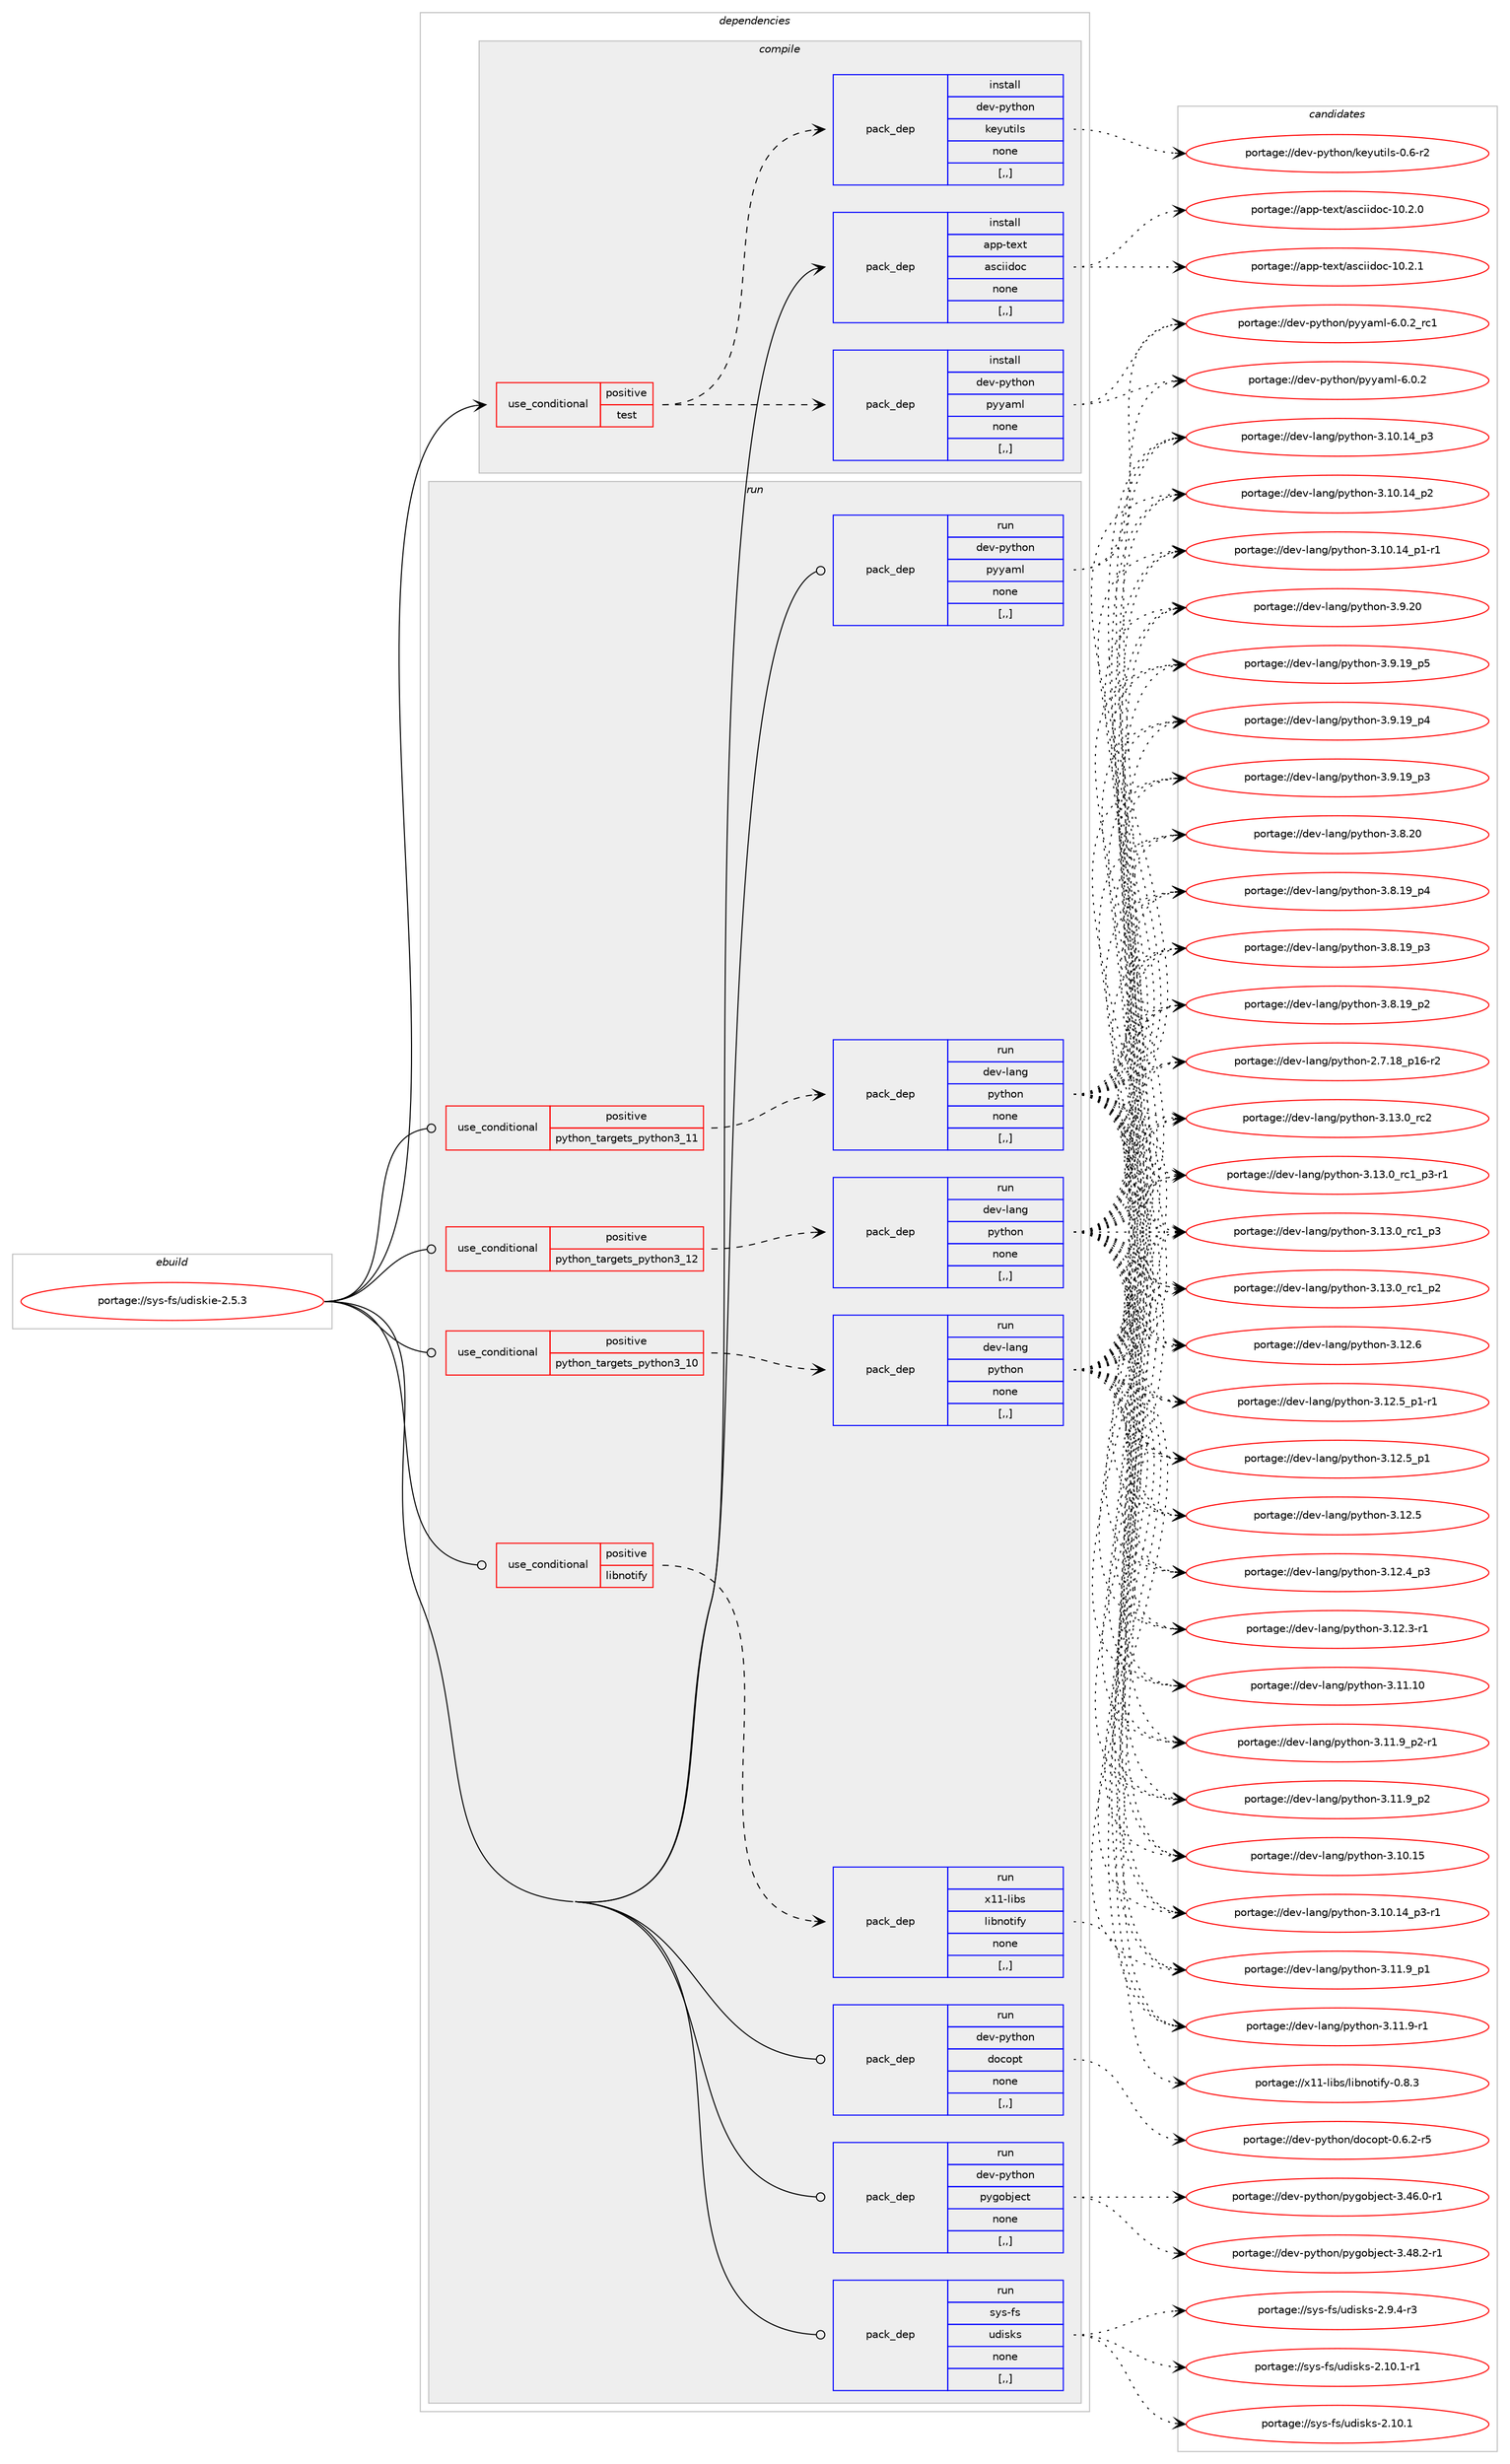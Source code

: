 digraph prolog {

# *************
# Graph options
# *************

newrank=true;
concentrate=true;
compound=true;
graph [rankdir=LR,fontname=Helvetica,fontsize=10,ranksep=1.5];#, ranksep=2.5, nodesep=0.2];
edge  [arrowhead=vee];
node  [fontname=Helvetica,fontsize=10];

# **********
# The ebuild
# **********

subgraph cluster_leftcol {
color=gray;
label=<<i>ebuild</i>>;
id [label="portage://sys-fs/udiskie-2.5.3", color=red, width=4, href="../sys-fs/udiskie-2.5.3.svg"];
}

# ****************
# The dependencies
# ****************

subgraph cluster_midcol {
color=gray;
label=<<i>dependencies</i>>;
subgraph cluster_compile {
fillcolor="#eeeeee";
style=filled;
label=<<i>compile</i>>;
subgraph cond250750 {
dependency948510 [label=<<TABLE BORDER="0" CELLBORDER="1" CELLSPACING="0" CELLPADDING="4"><TR><TD ROWSPAN="3" CELLPADDING="10">use_conditional</TD></TR><TR><TD>positive</TD></TR><TR><TD>test</TD></TR></TABLE>>, shape=none, color=red];
subgraph pack691049 {
dependency948511 [label=<<TABLE BORDER="0" CELLBORDER="1" CELLSPACING="0" CELLPADDING="4" WIDTH="220"><TR><TD ROWSPAN="6" CELLPADDING="30">pack_dep</TD></TR><TR><TD WIDTH="110">install</TD></TR><TR><TD>dev-python</TD></TR><TR><TD>keyutils</TD></TR><TR><TD>none</TD></TR><TR><TD>[,,]</TD></TR></TABLE>>, shape=none, color=blue];
}
dependency948510:e -> dependency948511:w [weight=20,style="dashed",arrowhead="vee"];
subgraph pack691050 {
dependency948512 [label=<<TABLE BORDER="0" CELLBORDER="1" CELLSPACING="0" CELLPADDING="4" WIDTH="220"><TR><TD ROWSPAN="6" CELLPADDING="30">pack_dep</TD></TR><TR><TD WIDTH="110">install</TD></TR><TR><TD>dev-python</TD></TR><TR><TD>pyyaml</TD></TR><TR><TD>none</TD></TR><TR><TD>[,,]</TD></TR></TABLE>>, shape=none, color=blue];
}
dependency948510:e -> dependency948512:w [weight=20,style="dashed",arrowhead="vee"];
}
id:e -> dependency948510:w [weight=20,style="solid",arrowhead="vee"];
subgraph pack691051 {
dependency948513 [label=<<TABLE BORDER="0" CELLBORDER="1" CELLSPACING="0" CELLPADDING="4" WIDTH="220"><TR><TD ROWSPAN="6" CELLPADDING="30">pack_dep</TD></TR><TR><TD WIDTH="110">install</TD></TR><TR><TD>app-text</TD></TR><TR><TD>asciidoc</TD></TR><TR><TD>none</TD></TR><TR><TD>[,,]</TD></TR></TABLE>>, shape=none, color=blue];
}
id:e -> dependency948513:w [weight=20,style="solid",arrowhead="vee"];
}
subgraph cluster_compileandrun {
fillcolor="#eeeeee";
style=filled;
label=<<i>compile and run</i>>;
}
subgraph cluster_run {
fillcolor="#eeeeee";
style=filled;
label=<<i>run</i>>;
subgraph cond250751 {
dependency948514 [label=<<TABLE BORDER="0" CELLBORDER="1" CELLSPACING="0" CELLPADDING="4"><TR><TD ROWSPAN="3" CELLPADDING="10">use_conditional</TD></TR><TR><TD>positive</TD></TR><TR><TD>libnotify</TD></TR></TABLE>>, shape=none, color=red];
subgraph pack691052 {
dependency948515 [label=<<TABLE BORDER="0" CELLBORDER="1" CELLSPACING="0" CELLPADDING="4" WIDTH="220"><TR><TD ROWSPAN="6" CELLPADDING="30">pack_dep</TD></TR><TR><TD WIDTH="110">run</TD></TR><TR><TD>x11-libs</TD></TR><TR><TD>libnotify</TD></TR><TR><TD>none</TD></TR><TR><TD>[,,]</TD></TR></TABLE>>, shape=none, color=blue];
}
dependency948514:e -> dependency948515:w [weight=20,style="dashed",arrowhead="vee"];
}
id:e -> dependency948514:w [weight=20,style="solid",arrowhead="odot"];
subgraph cond250752 {
dependency948516 [label=<<TABLE BORDER="0" CELLBORDER="1" CELLSPACING="0" CELLPADDING="4"><TR><TD ROWSPAN="3" CELLPADDING="10">use_conditional</TD></TR><TR><TD>positive</TD></TR><TR><TD>python_targets_python3_10</TD></TR></TABLE>>, shape=none, color=red];
subgraph pack691053 {
dependency948517 [label=<<TABLE BORDER="0" CELLBORDER="1" CELLSPACING="0" CELLPADDING="4" WIDTH="220"><TR><TD ROWSPAN="6" CELLPADDING="30">pack_dep</TD></TR><TR><TD WIDTH="110">run</TD></TR><TR><TD>dev-lang</TD></TR><TR><TD>python</TD></TR><TR><TD>none</TD></TR><TR><TD>[,,]</TD></TR></TABLE>>, shape=none, color=blue];
}
dependency948516:e -> dependency948517:w [weight=20,style="dashed",arrowhead="vee"];
}
id:e -> dependency948516:w [weight=20,style="solid",arrowhead="odot"];
subgraph cond250753 {
dependency948518 [label=<<TABLE BORDER="0" CELLBORDER="1" CELLSPACING="0" CELLPADDING="4"><TR><TD ROWSPAN="3" CELLPADDING="10">use_conditional</TD></TR><TR><TD>positive</TD></TR><TR><TD>python_targets_python3_11</TD></TR></TABLE>>, shape=none, color=red];
subgraph pack691054 {
dependency948519 [label=<<TABLE BORDER="0" CELLBORDER="1" CELLSPACING="0" CELLPADDING="4" WIDTH="220"><TR><TD ROWSPAN="6" CELLPADDING="30">pack_dep</TD></TR><TR><TD WIDTH="110">run</TD></TR><TR><TD>dev-lang</TD></TR><TR><TD>python</TD></TR><TR><TD>none</TD></TR><TR><TD>[,,]</TD></TR></TABLE>>, shape=none, color=blue];
}
dependency948518:e -> dependency948519:w [weight=20,style="dashed",arrowhead="vee"];
}
id:e -> dependency948518:w [weight=20,style="solid",arrowhead="odot"];
subgraph cond250754 {
dependency948520 [label=<<TABLE BORDER="0" CELLBORDER="1" CELLSPACING="0" CELLPADDING="4"><TR><TD ROWSPAN="3" CELLPADDING="10">use_conditional</TD></TR><TR><TD>positive</TD></TR><TR><TD>python_targets_python3_12</TD></TR></TABLE>>, shape=none, color=red];
subgraph pack691055 {
dependency948521 [label=<<TABLE BORDER="0" CELLBORDER="1" CELLSPACING="0" CELLPADDING="4" WIDTH="220"><TR><TD ROWSPAN="6" CELLPADDING="30">pack_dep</TD></TR><TR><TD WIDTH="110">run</TD></TR><TR><TD>dev-lang</TD></TR><TR><TD>python</TD></TR><TR><TD>none</TD></TR><TR><TD>[,,]</TD></TR></TABLE>>, shape=none, color=blue];
}
dependency948520:e -> dependency948521:w [weight=20,style="dashed",arrowhead="vee"];
}
id:e -> dependency948520:w [weight=20,style="solid",arrowhead="odot"];
subgraph pack691056 {
dependency948522 [label=<<TABLE BORDER="0" CELLBORDER="1" CELLSPACING="0" CELLPADDING="4" WIDTH="220"><TR><TD ROWSPAN="6" CELLPADDING="30">pack_dep</TD></TR><TR><TD WIDTH="110">run</TD></TR><TR><TD>dev-python</TD></TR><TR><TD>docopt</TD></TR><TR><TD>none</TD></TR><TR><TD>[,,]</TD></TR></TABLE>>, shape=none, color=blue];
}
id:e -> dependency948522:w [weight=20,style="solid",arrowhead="odot"];
subgraph pack691057 {
dependency948523 [label=<<TABLE BORDER="0" CELLBORDER="1" CELLSPACING="0" CELLPADDING="4" WIDTH="220"><TR><TD ROWSPAN="6" CELLPADDING="30">pack_dep</TD></TR><TR><TD WIDTH="110">run</TD></TR><TR><TD>dev-python</TD></TR><TR><TD>pygobject</TD></TR><TR><TD>none</TD></TR><TR><TD>[,,]</TD></TR></TABLE>>, shape=none, color=blue];
}
id:e -> dependency948523:w [weight=20,style="solid",arrowhead="odot"];
subgraph pack691058 {
dependency948524 [label=<<TABLE BORDER="0" CELLBORDER="1" CELLSPACING="0" CELLPADDING="4" WIDTH="220"><TR><TD ROWSPAN="6" CELLPADDING="30">pack_dep</TD></TR><TR><TD WIDTH="110">run</TD></TR><TR><TD>dev-python</TD></TR><TR><TD>pyyaml</TD></TR><TR><TD>none</TD></TR><TR><TD>[,,]</TD></TR></TABLE>>, shape=none, color=blue];
}
id:e -> dependency948524:w [weight=20,style="solid",arrowhead="odot"];
subgraph pack691059 {
dependency948525 [label=<<TABLE BORDER="0" CELLBORDER="1" CELLSPACING="0" CELLPADDING="4" WIDTH="220"><TR><TD ROWSPAN="6" CELLPADDING="30">pack_dep</TD></TR><TR><TD WIDTH="110">run</TD></TR><TR><TD>sys-fs</TD></TR><TR><TD>udisks</TD></TR><TR><TD>none</TD></TR><TR><TD>[,,]</TD></TR></TABLE>>, shape=none, color=blue];
}
id:e -> dependency948525:w [weight=20,style="solid",arrowhead="odot"];
}
}

# **************
# The candidates
# **************

subgraph cluster_choices {
rank=same;
color=gray;
label=<<i>candidates</i>>;

subgraph choice691049 {
color=black;
nodesep=1;
choice1001011184511212111610411111047107101121117116105108115454846544511450 [label="portage://dev-python/keyutils-0.6-r2", color=red, width=4,href="../dev-python/keyutils-0.6-r2.svg"];
dependency948511:e -> choice1001011184511212111610411111047107101121117116105108115454846544511450:w [style=dotted,weight="100"];
}
subgraph choice691050 {
color=black;
nodesep=1;
choice100101118451121211161041111104711212112197109108455446484650951149949 [label="portage://dev-python/pyyaml-6.0.2_rc1", color=red, width=4,href="../dev-python/pyyaml-6.0.2_rc1.svg"];
choice100101118451121211161041111104711212112197109108455446484650 [label="portage://dev-python/pyyaml-6.0.2", color=red, width=4,href="../dev-python/pyyaml-6.0.2.svg"];
dependency948512:e -> choice100101118451121211161041111104711212112197109108455446484650951149949:w [style=dotted,weight="100"];
dependency948512:e -> choice100101118451121211161041111104711212112197109108455446484650:w [style=dotted,weight="100"];
}
subgraph choice691051 {
color=black;
nodesep=1;
choice97112112451161011201164797115991051051001119945494846504649 [label="portage://app-text/asciidoc-10.2.1", color=red, width=4,href="../app-text/asciidoc-10.2.1.svg"];
choice97112112451161011201164797115991051051001119945494846504648 [label="portage://app-text/asciidoc-10.2.0", color=red, width=4,href="../app-text/asciidoc-10.2.0.svg"];
dependency948513:e -> choice97112112451161011201164797115991051051001119945494846504649:w [style=dotted,weight="100"];
dependency948513:e -> choice97112112451161011201164797115991051051001119945494846504648:w [style=dotted,weight="100"];
}
subgraph choice691052 {
color=black;
nodesep=1;
choice120494945108105981154710810598110111116105102121454846564651 [label="portage://x11-libs/libnotify-0.8.3", color=red, width=4,href="../x11-libs/libnotify-0.8.3.svg"];
dependency948515:e -> choice120494945108105981154710810598110111116105102121454846564651:w [style=dotted,weight="100"];
}
subgraph choice691053 {
color=black;
nodesep=1;
choice10010111845108971101034711212111610411111045514649514648951149950 [label="portage://dev-lang/python-3.13.0_rc2", color=red, width=4,href="../dev-lang/python-3.13.0_rc2.svg"];
choice1001011184510897110103471121211161041111104551464951464895114994995112514511449 [label="portage://dev-lang/python-3.13.0_rc1_p3-r1", color=red, width=4,href="../dev-lang/python-3.13.0_rc1_p3-r1.svg"];
choice100101118451089711010347112121116104111110455146495146489511499499511251 [label="portage://dev-lang/python-3.13.0_rc1_p3", color=red, width=4,href="../dev-lang/python-3.13.0_rc1_p3.svg"];
choice100101118451089711010347112121116104111110455146495146489511499499511250 [label="portage://dev-lang/python-3.13.0_rc1_p2", color=red, width=4,href="../dev-lang/python-3.13.0_rc1_p2.svg"];
choice10010111845108971101034711212111610411111045514649504654 [label="portage://dev-lang/python-3.12.6", color=red, width=4,href="../dev-lang/python-3.12.6.svg"];
choice1001011184510897110103471121211161041111104551464950465395112494511449 [label="portage://dev-lang/python-3.12.5_p1-r1", color=red, width=4,href="../dev-lang/python-3.12.5_p1-r1.svg"];
choice100101118451089711010347112121116104111110455146495046539511249 [label="portage://dev-lang/python-3.12.5_p1", color=red, width=4,href="../dev-lang/python-3.12.5_p1.svg"];
choice10010111845108971101034711212111610411111045514649504653 [label="portage://dev-lang/python-3.12.5", color=red, width=4,href="../dev-lang/python-3.12.5.svg"];
choice100101118451089711010347112121116104111110455146495046529511251 [label="portage://dev-lang/python-3.12.4_p3", color=red, width=4,href="../dev-lang/python-3.12.4_p3.svg"];
choice100101118451089711010347112121116104111110455146495046514511449 [label="portage://dev-lang/python-3.12.3-r1", color=red, width=4,href="../dev-lang/python-3.12.3-r1.svg"];
choice1001011184510897110103471121211161041111104551464949464948 [label="portage://dev-lang/python-3.11.10", color=red, width=4,href="../dev-lang/python-3.11.10.svg"];
choice1001011184510897110103471121211161041111104551464949465795112504511449 [label="portage://dev-lang/python-3.11.9_p2-r1", color=red, width=4,href="../dev-lang/python-3.11.9_p2-r1.svg"];
choice100101118451089711010347112121116104111110455146494946579511250 [label="portage://dev-lang/python-3.11.9_p2", color=red, width=4,href="../dev-lang/python-3.11.9_p2.svg"];
choice100101118451089711010347112121116104111110455146494946579511249 [label="portage://dev-lang/python-3.11.9_p1", color=red, width=4,href="../dev-lang/python-3.11.9_p1.svg"];
choice100101118451089711010347112121116104111110455146494946574511449 [label="portage://dev-lang/python-3.11.9-r1", color=red, width=4,href="../dev-lang/python-3.11.9-r1.svg"];
choice1001011184510897110103471121211161041111104551464948464953 [label="portage://dev-lang/python-3.10.15", color=red, width=4,href="../dev-lang/python-3.10.15.svg"];
choice100101118451089711010347112121116104111110455146494846495295112514511449 [label="portage://dev-lang/python-3.10.14_p3-r1", color=red, width=4,href="../dev-lang/python-3.10.14_p3-r1.svg"];
choice10010111845108971101034711212111610411111045514649484649529511251 [label="portage://dev-lang/python-3.10.14_p3", color=red, width=4,href="../dev-lang/python-3.10.14_p3.svg"];
choice10010111845108971101034711212111610411111045514649484649529511250 [label="portage://dev-lang/python-3.10.14_p2", color=red, width=4,href="../dev-lang/python-3.10.14_p2.svg"];
choice100101118451089711010347112121116104111110455146494846495295112494511449 [label="portage://dev-lang/python-3.10.14_p1-r1", color=red, width=4,href="../dev-lang/python-3.10.14_p1-r1.svg"];
choice10010111845108971101034711212111610411111045514657465048 [label="portage://dev-lang/python-3.9.20", color=red, width=4,href="../dev-lang/python-3.9.20.svg"];
choice100101118451089711010347112121116104111110455146574649579511253 [label="portage://dev-lang/python-3.9.19_p5", color=red, width=4,href="../dev-lang/python-3.9.19_p5.svg"];
choice100101118451089711010347112121116104111110455146574649579511252 [label="portage://dev-lang/python-3.9.19_p4", color=red, width=4,href="../dev-lang/python-3.9.19_p4.svg"];
choice100101118451089711010347112121116104111110455146574649579511251 [label="portage://dev-lang/python-3.9.19_p3", color=red, width=4,href="../dev-lang/python-3.9.19_p3.svg"];
choice10010111845108971101034711212111610411111045514656465048 [label="portage://dev-lang/python-3.8.20", color=red, width=4,href="../dev-lang/python-3.8.20.svg"];
choice100101118451089711010347112121116104111110455146564649579511252 [label="portage://dev-lang/python-3.8.19_p4", color=red, width=4,href="../dev-lang/python-3.8.19_p4.svg"];
choice100101118451089711010347112121116104111110455146564649579511251 [label="portage://dev-lang/python-3.8.19_p3", color=red, width=4,href="../dev-lang/python-3.8.19_p3.svg"];
choice100101118451089711010347112121116104111110455146564649579511250 [label="portage://dev-lang/python-3.8.19_p2", color=red, width=4,href="../dev-lang/python-3.8.19_p2.svg"];
choice100101118451089711010347112121116104111110455046554649569511249544511450 [label="portage://dev-lang/python-2.7.18_p16-r2", color=red, width=4,href="../dev-lang/python-2.7.18_p16-r2.svg"];
dependency948517:e -> choice10010111845108971101034711212111610411111045514649514648951149950:w [style=dotted,weight="100"];
dependency948517:e -> choice1001011184510897110103471121211161041111104551464951464895114994995112514511449:w [style=dotted,weight="100"];
dependency948517:e -> choice100101118451089711010347112121116104111110455146495146489511499499511251:w [style=dotted,weight="100"];
dependency948517:e -> choice100101118451089711010347112121116104111110455146495146489511499499511250:w [style=dotted,weight="100"];
dependency948517:e -> choice10010111845108971101034711212111610411111045514649504654:w [style=dotted,weight="100"];
dependency948517:e -> choice1001011184510897110103471121211161041111104551464950465395112494511449:w [style=dotted,weight="100"];
dependency948517:e -> choice100101118451089711010347112121116104111110455146495046539511249:w [style=dotted,weight="100"];
dependency948517:e -> choice10010111845108971101034711212111610411111045514649504653:w [style=dotted,weight="100"];
dependency948517:e -> choice100101118451089711010347112121116104111110455146495046529511251:w [style=dotted,weight="100"];
dependency948517:e -> choice100101118451089711010347112121116104111110455146495046514511449:w [style=dotted,weight="100"];
dependency948517:e -> choice1001011184510897110103471121211161041111104551464949464948:w [style=dotted,weight="100"];
dependency948517:e -> choice1001011184510897110103471121211161041111104551464949465795112504511449:w [style=dotted,weight="100"];
dependency948517:e -> choice100101118451089711010347112121116104111110455146494946579511250:w [style=dotted,weight="100"];
dependency948517:e -> choice100101118451089711010347112121116104111110455146494946579511249:w [style=dotted,weight="100"];
dependency948517:e -> choice100101118451089711010347112121116104111110455146494946574511449:w [style=dotted,weight="100"];
dependency948517:e -> choice1001011184510897110103471121211161041111104551464948464953:w [style=dotted,weight="100"];
dependency948517:e -> choice100101118451089711010347112121116104111110455146494846495295112514511449:w [style=dotted,weight="100"];
dependency948517:e -> choice10010111845108971101034711212111610411111045514649484649529511251:w [style=dotted,weight="100"];
dependency948517:e -> choice10010111845108971101034711212111610411111045514649484649529511250:w [style=dotted,weight="100"];
dependency948517:e -> choice100101118451089711010347112121116104111110455146494846495295112494511449:w [style=dotted,weight="100"];
dependency948517:e -> choice10010111845108971101034711212111610411111045514657465048:w [style=dotted,weight="100"];
dependency948517:e -> choice100101118451089711010347112121116104111110455146574649579511253:w [style=dotted,weight="100"];
dependency948517:e -> choice100101118451089711010347112121116104111110455146574649579511252:w [style=dotted,weight="100"];
dependency948517:e -> choice100101118451089711010347112121116104111110455146574649579511251:w [style=dotted,weight="100"];
dependency948517:e -> choice10010111845108971101034711212111610411111045514656465048:w [style=dotted,weight="100"];
dependency948517:e -> choice100101118451089711010347112121116104111110455146564649579511252:w [style=dotted,weight="100"];
dependency948517:e -> choice100101118451089711010347112121116104111110455146564649579511251:w [style=dotted,weight="100"];
dependency948517:e -> choice100101118451089711010347112121116104111110455146564649579511250:w [style=dotted,weight="100"];
dependency948517:e -> choice100101118451089711010347112121116104111110455046554649569511249544511450:w [style=dotted,weight="100"];
}
subgraph choice691054 {
color=black;
nodesep=1;
choice10010111845108971101034711212111610411111045514649514648951149950 [label="portage://dev-lang/python-3.13.0_rc2", color=red, width=4,href="../dev-lang/python-3.13.0_rc2.svg"];
choice1001011184510897110103471121211161041111104551464951464895114994995112514511449 [label="portage://dev-lang/python-3.13.0_rc1_p3-r1", color=red, width=4,href="../dev-lang/python-3.13.0_rc1_p3-r1.svg"];
choice100101118451089711010347112121116104111110455146495146489511499499511251 [label="portage://dev-lang/python-3.13.0_rc1_p3", color=red, width=4,href="../dev-lang/python-3.13.0_rc1_p3.svg"];
choice100101118451089711010347112121116104111110455146495146489511499499511250 [label="portage://dev-lang/python-3.13.0_rc1_p2", color=red, width=4,href="../dev-lang/python-3.13.0_rc1_p2.svg"];
choice10010111845108971101034711212111610411111045514649504654 [label="portage://dev-lang/python-3.12.6", color=red, width=4,href="../dev-lang/python-3.12.6.svg"];
choice1001011184510897110103471121211161041111104551464950465395112494511449 [label="portage://dev-lang/python-3.12.5_p1-r1", color=red, width=4,href="../dev-lang/python-3.12.5_p1-r1.svg"];
choice100101118451089711010347112121116104111110455146495046539511249 [label="portage://dev-lang/python-3.12.5_p1", color=red, width=4,href="../dev-lang/python-3.12.5_p1.svg"];
choice10010111845108971101034711212111610411111045514649504653 [label="portage://dev-lang/python-3.12.5", color=red, width=4,href="../dev-lang/python-3.12.5.svg"];
choice100101118451089711010347112121116104111110455146495046529511251 [label="portage://dev-lang/python-3.12.4_p3", color=red, width=4,href="../dev-lang/python-3.12.4_p3.svg"];
choice100101118451089711010347112121116104111110455146495046514511449 [label="portage://dev-lang/python-3.12.3-r1", color=red, width=4,href="../dev-lang/python-3.12.3-r1.svg"];
choice1001011184510897110103471121211161041111104551464949464948 [label="portage://dev-lang/python-3.11.10", color=red, width=4,href="../dev-lang/python-3.11.10.svg"];
choice1001011184510897110103471121211161041111104551464949465795112504511449 [label="portage://dev-lang/python-3.11.9_p2-r1", color=red, width=4,href="../dev-lang/python-3.11.9_p2-r1.svg"];
choice100101118451089711010347112121116104111110455146494946579511250 [label="portage://dev-lang/python-3.11.9_p2", color=red, width=4,href="../dev-lang/python-3.11.9_p2.svg"];
choice100101118451089711010347112121116104111110455146494946579511249 [label="portage://dev-lang/python-3.11.9_p1", color=red, width=4,href="../dev-lang/python-3.11.9_p1.svg"];
choice100101118451089711010347112121116104111110455146494946574511449 [label="portage://dev-lang/python-3.11.9-r1", color=red, width=4,href="../dev-lang/python-3.11.9-r1.svg"];
choice1001011184510897110103471121211161041111104551464948464953 [label="portage://dev-lang/python-3.10.15", color=red, width=4,href="../dev-lang/python-3.10.15.svg"];
choice100101118451089711010347112121116104111110455146494846495295112514511449 [label="portage://dev-lang/python-3.10.14_p3-r1", color=red, width=4,href="../dev-lang/python-3.10.14_p3-r1.svg"];
choice10010111845108971101034711212111610411111045514649484649529511251 [label="portage://dev-lang/python-3.10.14_p3", color=red, width=4,href="../dev-lang/python-3.10.14_p3.svg"];
choice10010111845108971101034711212111610411111045514649484649529511250 [label="portage://dev-lang/python-3.10.14_p2", color=red, width=4,href="../dev-lang/python-3.10.14_p2.svg"];
choice100101118451089711010347112121116104111110455146494846495295112494511449 [label="portage://dev-lang/python-3.10.14_p1-r1", color=red, width=4,href="../dev-lang/python-3.10.14_p1-r1.svg"];
choice10010111845108971101034711212111610411111045514657465048 [label="portage://dev-lang/python-3.9.20", color=red, width=4,href="../dev-lang/python-3.9.20.svg"];
choice100101118451089711010347112121116104111110455146574649579511253 [label="portage://dev-lang/python-3.9.19_p5", color=red, width=4,href="../dev-lang/python-3.9.19_p5.svg"];
choice100101118451089711010347112121116104111110455146574649579511252 [label="portage://dev-lang/python-3.9.19_p4", color=red, width=4,href="../dev-lang/python-3.9.19_p4.svg"];
choice100101118451089711010347112121116104111110455146574649579511251 [label="portage://dev-lang/python-3.9.19_p3", color=red, width=4,href="../dev-lang/python-3.9.19_p3.svg"];
choice10010111845108971101034711212111610411111045514656465048 [label="portage://dev-lang/python-3.8.20", color=red, width=4,href="../dev-lang/python-3.8.20.svg"];
choice100101118451089711010347112121116104111110455146564649579511252 [label="portage://dev-lang/python-3.8.19_p4", color=red, width=4,href="../dev-lang/python-3.8.19_p4.svg"];
choice100101118451089711010347112121116104111110455146564649579511251 [label="portage://dev-lang/python-3.8.19_p3", color=red, width=4,href="../dev-lang/python-3.8.19_p3.svg"];
choice100101118451089711010347112121116104111110455146564649579511250 [label="portage://dev-lang/python-3.8.19_p2", color=red, width=4,href="../dev-lang/python-3.8.19_p2.svg"];
choice100101118451089711010347112121116104111110455046554649569511249544511450 [label="portage://dev-lang/python-2.7.18_p16-r2", color=red, width=4,href="../dev-lang/python-2.7.18_p16-r2.svg"];
dependency948519:e -> choice10010111845108971101034711212111610411111045514649514648951149950:w [style=dotted,weight="100"];
dependency948519:e -> choice1001011184510897110103471121211161041111104551464951464895114994995112514511449:w [style=dotted,weight="100"];
dependency948519:e -> choice100101118451089711010347112121116104111110455146495146489511499499511251:w [style=dotted,weight="100"];
dependency948519:e -> choice100101118451089711010347112121116104111110455146495146489511499499511250:w [style=dotted,weight="100"];
dependency948519:e -> choice10010111845108971101034711212111610411111045514649504654:w [style=dotted,weight="100"];
dependency948519:e -> choice1001011184510897110103471121211161041111104551464950465395112494511449:w [style=dotted,weight="100"];
dependency948519:e -> choice100101118451089711010347112121116104111110455146495046539511249:w [style=dotted,weight="100"];
dependency948519:e -> choice10010111845108971101034711212111610411111045514649504653:w [style=dotted,weight="100"];
dependency948519:e -> choice100101118451089711010347112121116104111110455146495046529511251:w [style=dotted,weight="100"];
dependency948519:e -> choice100101118451089711010347112121116104111110455146495046514511449:w [style=dotted,weight="100"];
dependency948519:e -> choice1001011184510897110103471121211161041111104551464949464948:w [style=dotted,weight="100"];
dependency948519:e -> choice1001011184510897110103471121211161041111104551464949465795112504511449:w [style=dotted,weight="100"];
dependency948519:e -> choice100101118451089711010347112121116104111110455146494946579511250:w [style=dotted,weight="100"];
dependency948519:e -> choice100101118451089711010347112121116104111110455146494946579511249:w [style=dotted,weight="100"];
dependency948519:e -> choice100101118451089711010347112121116104111110455146494946574511449:w [style=dotted,weight="100"];
dependency948519:e -> choice1001011184510897110103471121211161041111104551464948464953:w [style=dotted,weight="100"];
dependency948519:e -> choice100101118451089711010347112121116104111110455146494846495295112514511449:w [style=dotted,weight="100"];
dependency948519:e -> choice10010111845108971101034711212111610411111045514649484649529511251:w [style=dotted,weight="100"];
dependency948519:e -> choice10010111845108971101034711212111610411111045514649484649529511250:w [style=dotted,weight="100"];
dependency948519:e -> choice100101118451089711010347112121116104111110455146494846495295112494511449:w [style=dotted,weight="100"];
dependency948519:e -> choice10010111845108971101034711212111610411111045514657465048:w [style=dotted,weight="100"];
dependency948519:e -> choice100101118451089711010347112121116104111110455146574649579511253:w [style=dotted,weight="100"];
dependency948519:e -> choice100101118451089711010347112121116104111110455146574649579511252:w [style=dotted,weight="100"];
dependency948519:e -> choice100101118451089711010347112121116104111110455146574649579511251:w [style=dotted,weight="100"];
dependency948519:e -> choice10010111845108971101034711212111610411111045514656465048:w [style=dotted,weight="100"];
dependency948519:e -> choice100101118451089711010347112121116104111110455146564649579511252:w [style=dotted,weight="100"];
dependency948519:e -> choice100101118451089711010347112121116104111110455146564649579511251:w [style=dotted,weight="100"];
dependency948519:e -> choice100101118451089711010347112121116104111110455146564649579511250:w [style=dotted,weight="100"];
dependency948519:e -> choice100101118451089711010347112121116104111110455046554649569511249544511450:w [style=dotted,weight="100"];
}
subgraph choice691055 {
color=black;
nodesep=1;
choice10010111845108971101034711212111610411111045514649514648951149950 [label="portage://dev-lang/python-3.13.0_rc2", color=red, width=4,href="../dev-lang/python-3.13.0_rc2.svg"];
choice1001011184510897110103471121211161041111104551464951464895114994995112514511449 [label="portage://dev-lang/python-3.13.0_rc1_p3-r1", color=red, width=4,href="../dev-lang/python-3.13.0_rc1_p3-r1.svg"];
choice100101118451089711010347112121116104111110455146495146489511499499511251 [label="portage://dev-lang/python-3.13.0_rc1_p3", color=red, width=4,href="../dev-lang/python-3.13.0_rc1_p3.svg"];
choice100101118451089711010347112121116104111110455146495146489511499499511250 [label="portage://dev-lang/python-3.13.0_rc1_p2", color=red, width=4,href="../dev-lang/python-3.13.0_rc1_p2.svg"];
choice10010111845108971101034711212111610411111045514649504654 [label="portage://dev-lang/python-3.12.6", color=red, width=4,href="../dev-lang/python-3.12.6.svg"];
choice1001011184510897110103471121211161041111104551464950465395112494511449 [label="portage://dev-lang/python-3.12.5_p1-r1", color=red, width=4,href="../dev-lang/python-3.12.5_p1-r1.svg"];
choice100101118451089711010347112121116104111110455146495046539511249 [label="portage://dev-lang/python-3.12.5_p1", color=red, width=4,href="../dev-lang/python-3.12.5_p1.svg"];
choice10010111845108971101034711212111610411111045514649504653 [label="portage://dev-lang/python-3.12.5", color=red, width=4,href="../dev-lang/python-3.12.5.svg"];
choice100101118451089711010347112121116104111110455146495046529511251 [label="portage://dev-lang/python-3.12.4_p3", color=red, width=4,href="../dev-lang/python-3.12.4_p3.svg"];
choice100101118451089711010347112121116104111110455146495046514511449 [label="portage://dev-lang/python-3.12.3-r1", color=red, width=4,href="../dev-lang/python-3.12.3-r1.svg"];
choice1001011184510897110103471121211161041111104551464949464948 [label="portage://dev-lang/python-3.11.10", color=red, width=4,href="../dev-lang/python-3.11.10.svg"];
choice1001011184510897110103471121211161041111104551464949465795112504511449 [label="portage://dev-lang/python-3.11.9_p2-r1", color=red, width=4,href="../dev-lang/python-3.11.9_p2-r1.svg"];
choice100101118451089711010347112121116104111110455146494946579511250 [label="portage://dev-lang/python-3.11.9_p2", color=red, width=4,href="../dev-lang/python-3.11.9_p2.svg"];
choice100101118451089711010347112121116104111110455146494946579511249 [label="portage://dev-lang/python-3.11.9_p1", color=red, width=4,href="../dev-lang/python-3.11.9_p1.svg"];
choice100101118451089711010347112121116104111110455146494946574511449 [label="portage://dev-lang/python-3.11.9-r1", color=red, width=4,href="../dev-lang/python-3.11.9-r1.svg"];
choice1001011184510897110103471121211161041111104551464948464953 [label="portage://dev-lang/python-3.10.15", color=red, width=4,href="../dev-lang/python-3.10.15.svg"];
choice100101118451089711010347112121116104111110455146494846495295112514511449 [label="portage://dev-lang/python-3.10.14_p3-r1", color=red, width=4,href="../dev-lang/python-3.10.14_p3-r1.svg"];
choice10010111845108971101034711212111610411111045514649484649529511251 [label="portage://dev-lang/python-3.10.14_p3", color=red, width=4,href="../dev-lang/python-3.10.14_p3.svg"];
choice10010111845108971101034711212111610411111045514649484649529511250 [label="portage://dev-lang/python-3.10.14_p2", color=red, width=4,href="../dev-lang/python-3.10.14_p2.svg"];
choice100101118451089711010347112121116104111110455146494846495295112494511449 [label="portage://dev-lang/python-3.10.14_p1-r1", color=red, width=4,href="../dev-lang/python-3.10.14_p1-r1.svg"];
choice10010111845108971101034711212111610411111045514657465048 [label="portage://dev-lang/python-3.9.20", color=red, width=4,href="../dev-lang/python-3.9.20.svg"];
choice100101118451089711010347112121116104111110455146574649579511253 [label="portage://dev-lang/python-3.9.19_p5", color=red, width=4,href="../dev-lang/python-3.9.19_p5.svg"];
choice100101118451089711010347112121116104111110455146574649579511252 [label="portage://dev-lang/python-3.9.19_p4", color=red, width=4,href="../dev-lang/python-3.9.19_p4.svg"];
choice100101118451089711010347112121116104111110455146574649579511251 [label="portage://dev-lang/python-3.9.19_p3", color=red, width=4,href="../dev-lang/python-3.9.19_p3.svg"];
choice10010111845108971101034711212111610411111045514656465048 [label="portage://dev-lang/python-3.8.20", color=red, width=4,href="../dev-lang/python-3.8.20.svg"];
choice100101118451089711010347112121116104111110455146564649579511252 [label="portage://dev-lang/python-3.8.19_p4", color=red, width=4,href="../dev-lang/python-3.8.19_p4.svg"];
choice100101118451089711010347112121116104111110455146564649579511251 [label="portage://dev-lang/python-3.8.19_p3", color=red, width=4,href="../dev-lang/python-3.8.19_p3.svg"];
choice100101118451089711010347112121116104111110455146564649579511250 [label="portage://dev-lang/python-3.8.19_p2", color=red, width=4,href="../dev-lang/python-3.8.19_p2.svg"];
choice100101118451089711010347112121116104111110455046554649569511249544511450 [label="portage://dev-lang/python-2.7.18_p16-r2", color=red, width=4,href="../dev-lang/python-2.7.18_p16-r2.svg"];
dependency948521:e -> choice10010111845108971101034711212111610411111045514649514648951149950:w [style=dotted,weight="100"];
dependency948521:e -> choice1001011184510897110103471121211161041111104551464951464895114994995112514511449:w [style=dotted,weight="100"];
dependency948521:e -> choice100101118451089711010347112121116104111110455146495146489511499499511251:w [style=dotted,weight="100"];
dependency948521:e -> choice100101118451089711010347112121116104111110455146495146489511499499511250:w [style=dotted,weight="100"];
dependency948521:e -> choice10010111845108971101034711212111610411111045514649504654:w [style=dotted,weight="100"];
dependency948521:e -> choice1001011184510897110103471121211161041111104551464950465395112494511449:w [style=dotted,weight="100"];
dependency948521:e -> choice100101118451089711010347112121116104111110455146495046539511249:w [style=dotted,weight="100"];
dependency948521:e -> choice10010111845108971101034711212111610411111045514649504653:w [style=dotted,weight="100"];
dependency948521:e -> choice100101118451089711010347112121116104111110455146495046529511251:w [style=dotted,weight="100"];
dependency948521:e -> choice100101118451089711010347112121116104111110455146495046514511449:w [style=dotted,weight="100"];
dependency948521:e -> choice1001011184510897110103471121211161041111104551464949464948:w [style=dotted,weight="100"];
dependency948521:e -> choice1001011184510897110103471121211161041111104551464949465795112504511449:w [style=dotted,weight="100"];
dependency948521:e -> choice100101118451089711010347112121116104111110455146494946579511250:w [style=dotted,weight="100"];
dependency948521:e -> choice100101118451089711010347112121116104111110455146494946579511249:w [style=dotted,weight="100"];
dependency948521:e -> choice100101118451089711010347112121116104111110455146494946574511449:w [style=dotted,weight="100"];
dependency948521:e -> choice1001011184510897110103471121211161041111104551464948464953:w [style=dotted,weight="100"];
dependency948521:e -> choice100101118451089711010347112121116104111110455146494846495295112514511449:w [style=dotted,weight="100"];
dependency948521:e -> choice10010111845108971101034711212111610411111045514649484649529511251:w [style=dotted,weight="100"];
dependency948521:e -> choice10010111845108971101034711212111610411111045514649484649529511250:w [style=dotted,weight="100"];
dependency948521:e -> choice100101118451089711010347112121116104111110455146494846495295112494511449:w [style=dotted,weight="100"];
dependency948521:e -> choice10010111845108971101034711212111610411111045514657465048:w [style=dotted,weight="100"];
dependency948521:e -> choice100101118451089711010347112121116104111110455146574649579511253:w [style=dotted,weight="100"];
dependency948521:e -> choice100101118451089711010347112121116104111110455146574649579511252:w [style=dotted,weight="100"];
dependency948521:e -> choice100101118451089711010347112121116104111110455146574649579511251:w [style=dotted,weight="100"];
dependency948521:e -> choice10010111845108971101034711212111610411111045514656465048:w [style=dotted,weight="100"];
dependency948521:e -> choice100101118451089711010347112121116104111110455146564649579511252:w [style=dotted,weight="100"];
dependency948521:e -> choice100101118451089711010347112121116104111110455146564649579511251:w [style=dotted,weight="100"];
dependency948521:e -> choice100101118451089711010347112121116104111110455146564649579511250:w [style=dotted,weight="100"];
dependency948521:e -> choice100101118451089711010347112121116104111110455046554649569511249544511450:w [style=dotted,weight="100"];
}
subgraph choice691056 {
color=black;
nodesep=1;
choice1001011184511212111610411111047100111991111121164548465446504511453 [label="portage://dev-python/docopt-0.6.2-r5", color=red, width=4,href="../dev-python/docopt-0.6.2-r5.svg"];
dependency948522:e -> choice1001011184511212111610411111047100111991111121164548465446504511453:w [style=dotted,weight="100"];
}
subgraph choice691057 {
color=black;
nodesep=1;
choice10010111845112121116104111110471121211031119810610199116455146525646504511449 [label="portage://dev-python/pygobject-3.48.2-r1", color=red, width=4,href="../dev-python/pygobject-3.48.2-r1.svg"];
choice10010111845112121116104111110471121211031119810610199116455146525446484511449 [label="portage://dev-python/pygobject-3.46.0-r1", color=red, width=4,href="../dev-python/pygobject-3.46.0-r1.svg"];
dependency948523:e -> choice10010111845112121116104111110471121211031119810610199116455146525646504511449:w [style=dotted,weight="100"];
dependency948523:e -> choice10010111845112121116104111110471121211031119810610199116455146525446484511449:w [style=dotted,weight="100"];
}
subgraph choice691058 {
color=black;
nodesep=1;
choice100101118451121211161041111104711212112197109108455446484650951149949 [label="portage://dev-python/pyyaml-6.0.2_rc1", color=red, width=4,href="../dev-python/pyyaml-6.0.2_rc1.svg"];
choice100101118451121211161041111104711212112197109108455446484650 [label="portage://dev-python/pyyaml-6.0.2", color=red, width=4,href="../dev-python/pyyaml-6.0.2.svg"];
dependency948524:e -> choice100101118451121211161041111104711212112197109108455446484650951149949:w [style=dotted,weight="100"];
dependency948524:e -> choice100101118451121211161041111104711212112197109108455446484650:w [style=dotted,weight="100"];
}
subgraph choice691059 {
color=black;
nodesep=1;
choice1151211154510211547117100105115107115455046494846494511449 [label="portage://sys-fs/udisks-2.10.1-r1", color=red, width=4,href="../sys-fs/udisks-2.10.1-r1.svg"];
choice115121115451021154711710010511510711545504649484649 [label="portage://sys-fs/udisks-2.10.1", color=red, width=4,href="../sys-fs/udisks-2.10.1.svg"];
choice11512111545102115471171001051151071154550465746524511451 [label="portage://sys-fs/udisks-2.9.4-r3", color=red, width=4,href="../sys-fs/udisks-2.9.4-r3.svg"];
dependency948525:e -> choice1151211154510211547117100105115107115455046494846494511449:w [style=dotted,weight="100"];
dependency948525:e -> choice115121115451021154711710010511510711545504649484649:w [style=dotted,weight="100"];
dependency948525:e -> choice11512111545102115471171001051151071154550465746524511451:w [style=dotted,weight="100"];
}
}

}
